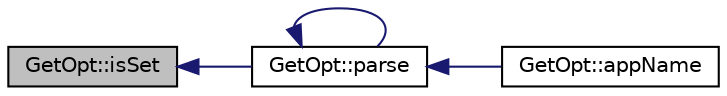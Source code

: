 digraph "GetOpt::isSet"
{
 // INTERACTIVE_SVG=YES
  edge [fontname="Helvetica",fontsize="10",labelfontname="Helvetica",labelfontsize="10"];
  node [fontname="Helvetica",fontsize="10",shape=record];
  rankdir="LR";
  Node1 [label="GetOpt::isSet",height=0.2,width=0.4,color="black", fillcolor="grey75", style="filled", fontcolor="black"];
  Node1 -> Node2 [dir="back",color="midnightblue",fontsize="10",style="solid",fontname="Helvetica"];
  Node2 [label="GetOpt::parse",height=0.2,width=0.4,color="black", fillcolor="white", style="filled",URL="$d1/d4b/class_get_opt.html#a9b706a26eb50924f768dde942baa6f85"];
  Node2 -> Node3 [dir="back",color="midnightblue",fontsize="10",style="solid",fontname="Helvetica"];
  Node3 [label="GetOpt::appName",height=0.2,width=0.4,color="black", fillcolor="white", style="filled",URL="$d1/d4b/class_get_opt.html#a2ea3cf13adec093e2f981f4b9f2734ac"];
  Node2 -> Node2 [dir="back",color="midnightblue",fontsize="10",style="solid",fontname="Helvetica"];
}
